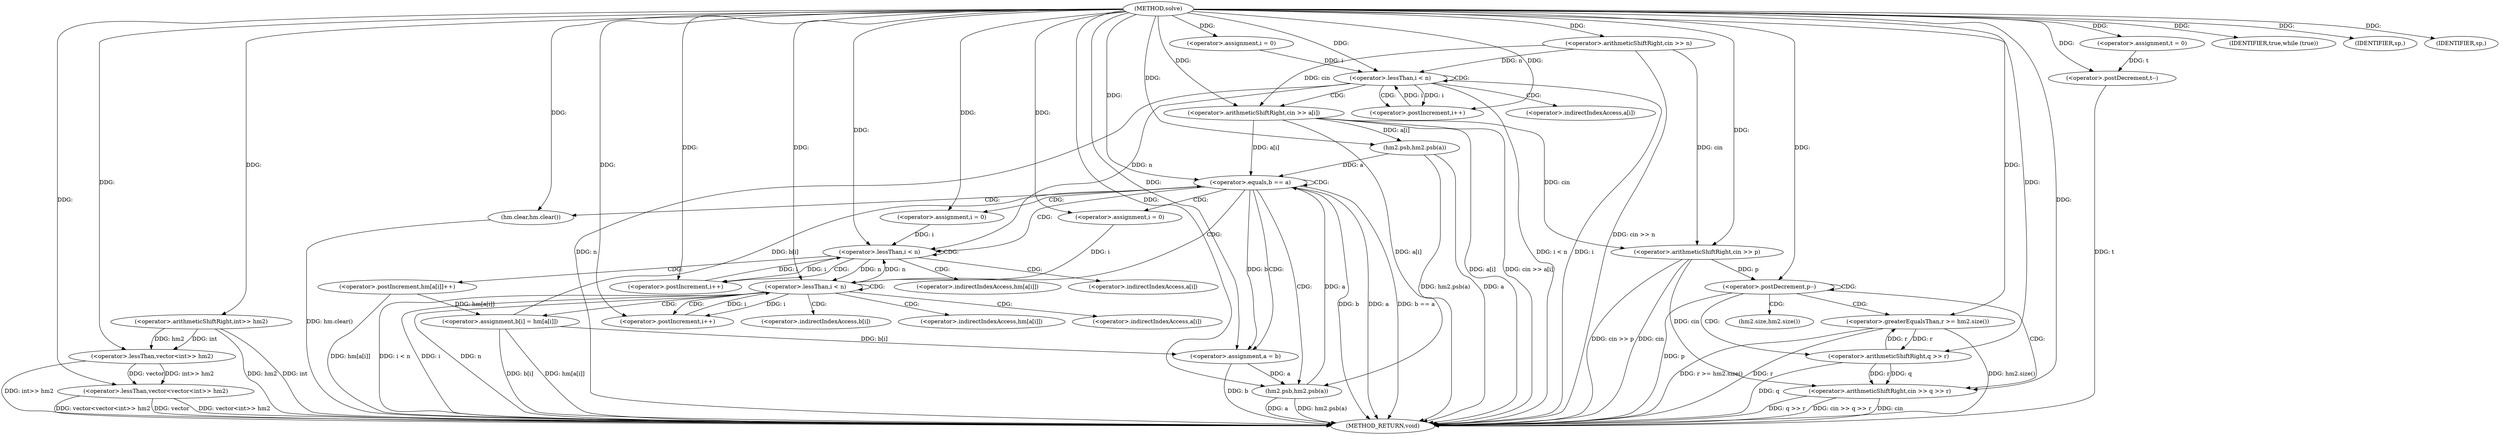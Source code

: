 digraph "solve" {  
"1000115" [label = "(METHOD,solve)" ]
"1000232" [label = "(METHOD_RETURN,void)" ]
"1000118" [label = "(<operator>.arithmeticShiftRight,cin >> n)" ]
"1000138" [label = "(<operator>.lessThan,vector<vector<int>> hm2)" ]
"1000146" [label = "(<operator>.assignment,t = 0)" ]
"1000149" [label = "(hm2.psb,hm2.psb(a))" ]
"1000206" [label = "(<operator>.postDecrement,t--)" ]
"1000209" [label = "(<operator>.arithmeticShiftRight,cin >> p)" ]
"1000124" [label = "(<operator>.assignment,i = 0)" ]
"1000127" [label = "(<operator>.lessThan,i < n)" ]
"1000130" [label = "(<operator>.postIncrement,i++)" ]
"1000132" [label = "(<operator>.arithmeticShiftRight,cin >> a[i])" ]
"1000152" [label = "(IDENTIFIER,true,while (true))" ]
"1000213" [label = "(<operator>.postDecrement,p--)" ]
"1000140" [label = "(<operator>.lessThan,vector<int>> hm2)" ]
"1000205" [label = "(hm.clear,hm.clear())" ]
"1000218" [label = "(<operator>.arithmeticShiftRight,cin >> q >> r)" ]
"1000142" [label = "(<operator>.arithmeticShiftRight,int>> hm2)" ]
"1000157" [label = "(<operator>.assignment,i = 0)" ]
"1000160" [label = "(<operator>.lessThan,i < n)" ]
"1000163" [label = "(<operator>.postIncrement,i++)" ]
"1000174" [label = "(<operator>.assignment,i = 0)" ]
"1000177" [label = "(<operator>.lessThan,i < n)" ]
"1000180" [label = "(<operator>.postIncrement,i++)" ]
"1000193" [label = "(<operator>.equals,b == a)" ]
"1000224" [label = "(<operator>.greaterEqualsThan,r >= hm2.size())" ]
"1000166" [label = "(<operator>.postIncrement,hm[a[i]]++)" ]
"1000183" [label = "(<operator>.assignment,b[i] = hm[a[i]])" ]
"1000220" [label = "(<operator>.arithmeticShiftRight,q >> r)" ]
"1000228" [label = "(IDENTIFIER,sp,)" ]
"1000200" [label = "(<operator>.assignment,a = b)" ]
"1000203" [label = "(hm2.psb,hm2.psb(a))" ]
"1000231" [label = "(IDENTIFIER,sp,)" ]
"1000134" [label = "(<operator>.indirectIndexAccess,a[i])" ]
"1000226" [label = "(hm2.size,hm2.size())" ]
"1000167" [label = "(<operator>.indirectIndexAccess,hm[a[i]])" ]
"1000184" [label = "(<operator>.indirectIndexAccess,b[i])" ]
"1000187" [label = "(<operator>.indirectIndexAccess,hm[a[i]])" ]
"1000169" [label = "(<operator>.indirectIndexAccess,a[i])" ]
"1000189" [label = "(<operator>.indirectIndexAccess,a[i])" ]
  "1000118" -> "1000232"  [ label = "DDG: cin >> n"] 
  "1000127" -> "1000232"  [ label = "DDG: i"] 
  "1000127" -> "1000232"  [ label = "DDG: n"] 
  "1000127" -> "1000232"  [ label = "DDG: i < n"] 
  "1000138" -> "1000232"  [ label = "DDG: vector"] 
  "1000142" -> "1000232"  [ label = "DDG: hm2"] 
  "1000140" -> "1000232"  [ label = "DDG: int>> hm2"] 
  "1000138" -> "1000232"  [ label = "DDG: vector<int>> hm2"] 
  "1000138" -> "1000232"  [ label = "DDG: vector<vector<int>> hm2"] 
  "1000149" -> "1000232"  [ label = "DDG: a"] 
  "1000149" -> "1000232"  [ label = "DDG: hm2.psb(a)"] 
  "1000177" -> "1000232"  [ label = "DDG: i"] 
  "1000177" -> "1000232"  [ label = "DDG: n"] 
  "1000177" -> "1000232"  [ label = "DDG: i < n"] 
  "1000193" -> "1000232"  [ label = "DDG: b"] 
  "1000193" -> "1000232"  [ label = "DDG: a"] 
  "1000193" -> "1000232"  [ label = "DDG: b == a"] 
  "1000200" -> "1000232"  [ label = "DDG: b"] 
  "1000203" -> "1000232"  [ label = "DDG: a"] 
  "1000203" -> "1000232"  [ label = "DDG: hm2.psb(a)"] 
  "1000205" -> "1000232"  [ label = "DDG: hm.clear()"] 
  "1000206" -> "1000232"  [ label = "DDG: t"] 
  "1000209" -> "1000232"  [ label = "DDG: cin"] 
  "1000209" -> "1000232"  [ label = "DDG: cin >> p"] 
  "1000213" -> "1000232"  [ label = "DDG: p"] 
  "1000218" -> "1000232"  [ label = "DDG: cin"] 
  "1000220" -> "1000232"  [ label = "DDG: q"] 
  "1000218" -> "1000232"  [ label = "DDG: q >> r"] 
  "1000218" -> "1000232"  [ label = "DDG: cin >> q >> r"] 
  "1000224" -> "1000232"  [ label = "DDG: r"] 
  "1000224" -> "1000232"  [ label = "DDG: hm2.size()"] 
  "1000224" -> "1000232"  [ label = "DDG: r >= hm2.size()"] 
  "1000183" -> "1000232"  [ label = "DDG: b[i]"] 
  "1000183" -> "1000232"  [ label = "DDG: hm[a[i]]"] 
  "1000166" -> "1000232"  [ label = "DDG: hm[a[i]]"] 
  "1000132" -> "1000232"  [ label = "DDG: a[i]"] 
  "1000132" -> "1000232"  [ label = "DDG: cin >> a[i]"] 
  "1000142" -> "1000232"  [ label = "DDG: int"] 
  "1000115" -> "1000146"  [ label = "DDG: "] 
  "1000115" -> "1000118"  [ label = "DDG: "] 
  "1000115" -> "1000124"  [ label = "DDG: "] 
  "1000140" -> "1000138"  [ label = "DDG: vector"] 
  "1000115" -> "1000138"  [ label = "DDG: "] 
  "1000140" -> "1000138"  [ label = "DDG: int>> hm2"] 
  "1000132" -> "1000149"  [ label = "DDG: a[i]"] 
  "1000115" -> "1000149"  [ label = "DDG: "] 
  "1000115" -> "1000152"  [ label = "DDG: "] 
  "1000146" -> "1000206"  [ label = "DDG: t"] 
  "1000115" -> "1000206"  [ label = "DDG: "] 
  "1000118" -> "1000209"  [ label = "DDG: cin"] 
  "1000132" -> "1000209"  [ label = "DDG: cin"] 
  "1000115" -> "1000209"  [ label = "DDG: "] 
  "1000124" -> "1000127"  [ label = "DDG: i"] 
  "1000130" -> "1000127"  [ label = "DDG: i"] 
  "1000115" -> "1000127"  [ label = "DDG: "] 
  "1000118" -> "1000127"  [ label = "DDG: n"] 
  "1000127" -> "1000130"  [ label = "DDG: i"] 
  "1000115" -> "1000130"  [ label = "DDG: "] 
  "1000118" -> "1000132"  [ label = "DDG: cin"] 
  "1000115" -> "1000132"  [ label = "DDG: "] 
  "1000115" -> "1000140"  [ label = "DDG: "] 
  "1000142" -> "1000140"  [ label = "DDG: int"] 
  "1000142" -> "1000140"  [ label = "DDG: hm2"] 
  "1000115" -> "1000205"  [ label = "DDG: "] 
  "1000209" -> "1000213"  [ label = "DDG: p"] 
  "1000115" -> "1000213"  [ label = "DDG: "] 
  "1000115" -> "1000142"  [ label = "DDG: "] 
  "1000115" -> "1000157"  [ label = "DDG: "] 
  "1000115" -> "1000174"  [ label = "DDG: "] 
  "1000209" -> "1000218"  [ label = "DDG: cin"] 
  "1000115" -> "1000218"  [ label = "DDG: "] 
  "1000220" -> "1000218"  [ label = "DDG: r"] 
  "1000220" -> "1000218"  [ label = "DDG: q"] 
  "1000157" -> "1000160"  [ label = "DDG: i"] 
  "1000163" -> "1000160"  [ label = "DDG: i"] 
  "1000115" -> "1000160"  [ label = "DDG: "] 
  "1000127" -> "1000160"  [ label = "DDG: n"] 
  "1000177" -> "1000160"  [ label = "DDG: n"] 
  "1000160" -> "1000163"  [ label = "DDG: i"] 
  "1000115" -> "1000163"  [ label = "DDG: "] 
  "1000174" -> "1000177"  [ label = "DDG: i"] 
  "1000180" -> "1000177"  [ label = "DDG: i"] 
  "1000115" -> "1000177"  [ label = "DDG: "] 
  "1000160" -> "1000177"  [ label = "DDG: n"] 
  "1000177" -> "1000180"  [ label = "DDG: i"] 
  "1000115" -> "1000180"  [ label = "DDG: "] 
  "1000166" -> "1000183"  [ label = "DDG: hm[a[i]]"] 
  "1000183" -> "1000193"  [ label = "DDG: b[i]"] 
  "1000115" -> "1000193"  [ label = "DDG: "] 
  "1000149" -> "1000193"  [ label = "DDG: a"] 
  "1000203" -> "1000193"  [ label = "DDG: a"] 
  "1000132" -> "1000193"  [ label = "DDG: a[i]"] 
  "1000115" -> "1000220"  [ label = "DDG: "] 
  "1000224" -> "1000220"  [ label = "DDG: r"] 
  "1000220" -> "1000224"  [ label = "DDG: r"] 
  "1000115" -> "1000224"  [ label = "DDG: "] 
  "1000115" -> "1000228"  [ label = "DDG: "] 
  "1000193" -> "1000200"  [ label = "DDG: b"] 
  "1000183" -> "1000200"  [ label = "DDG: b[i]"] 
  "1000115" -> "1000200"  [ label = "DDG: "] 
  "1000115" -> "1000231"  [ label = "DDG: "] 
  "1000200" -> "1000203"  [ label = "DDG: a"] 
  "1000132" -> "1000203"  [ label = "DDG: a[i]"] 
  "1000115" -> "1000203"  [ label = "DDG: "] 
  "1000127" -> "1000127"  [ label = "CDG: "] 
  "1000127" -> "1000132"  [ label = "CDG: "] 
  "1000127" -> "1000130"  [ label = "CDG: "] 
  "1000127" -> "1000134"  [ label = "CDG: "] 
  "1000213" -> "1000213"  [ label = "CDG: "] 
  "1000213" -> "1000220"  [ label = "CDG: "] 
  "1000213" -> "1000218"  [ label = "CDG: "] 
  "1000213" -> "1000224"  [ label = "CDG: "] 
  "1000213" -> "1000226"  [ label = "CDG: "] 
  "1000160" -> "1000166"  [ label = "CDG: "] 
  "1000160" -> "1000169"  [ label = "CDG: "] 
  "1000160" -> "1000163"  [ label = "CDG: "] 
  "1000160" -> "1000167"  [ label = "CDG: "] 
  "1000160" -> "1000160"  [ label = "CDG: "] 
  "1000177" -> "1000180"  [ label = "CDG: "] 
  "1000177" -> "1000183"  [ label = "CDG: "] 
  "1000177" -> "1000189"  [ label = "CDG: "] 
  "1000177" -> "1000184"  [ label = "CDG: "] 
  "1000177" -> "1000177"  [ label = "CDG: "] 
  "1000177" -> "1000187"  [ label = "CDG: "] 
  "1000193" -> "1000200"  [ label = "CDG: "] 
  "1000193" -> "1000203"  [ label = "CDG: "] 
  "1000193" -> "1000205"  [ label = "CDG: "] 
  "1000193" -> "1000174"  [ label = "CDG: "] 
  "1000193" -> "1000157"  [ label = "CDG: "] 
  "1000193" -> "1000160"  [ label = "CDG: "] 
  "1000193" -> "1000193"  [ label = "CDG: "] 
  "1000193" -> "1000177"  [ label = "CDG: "] 
}
